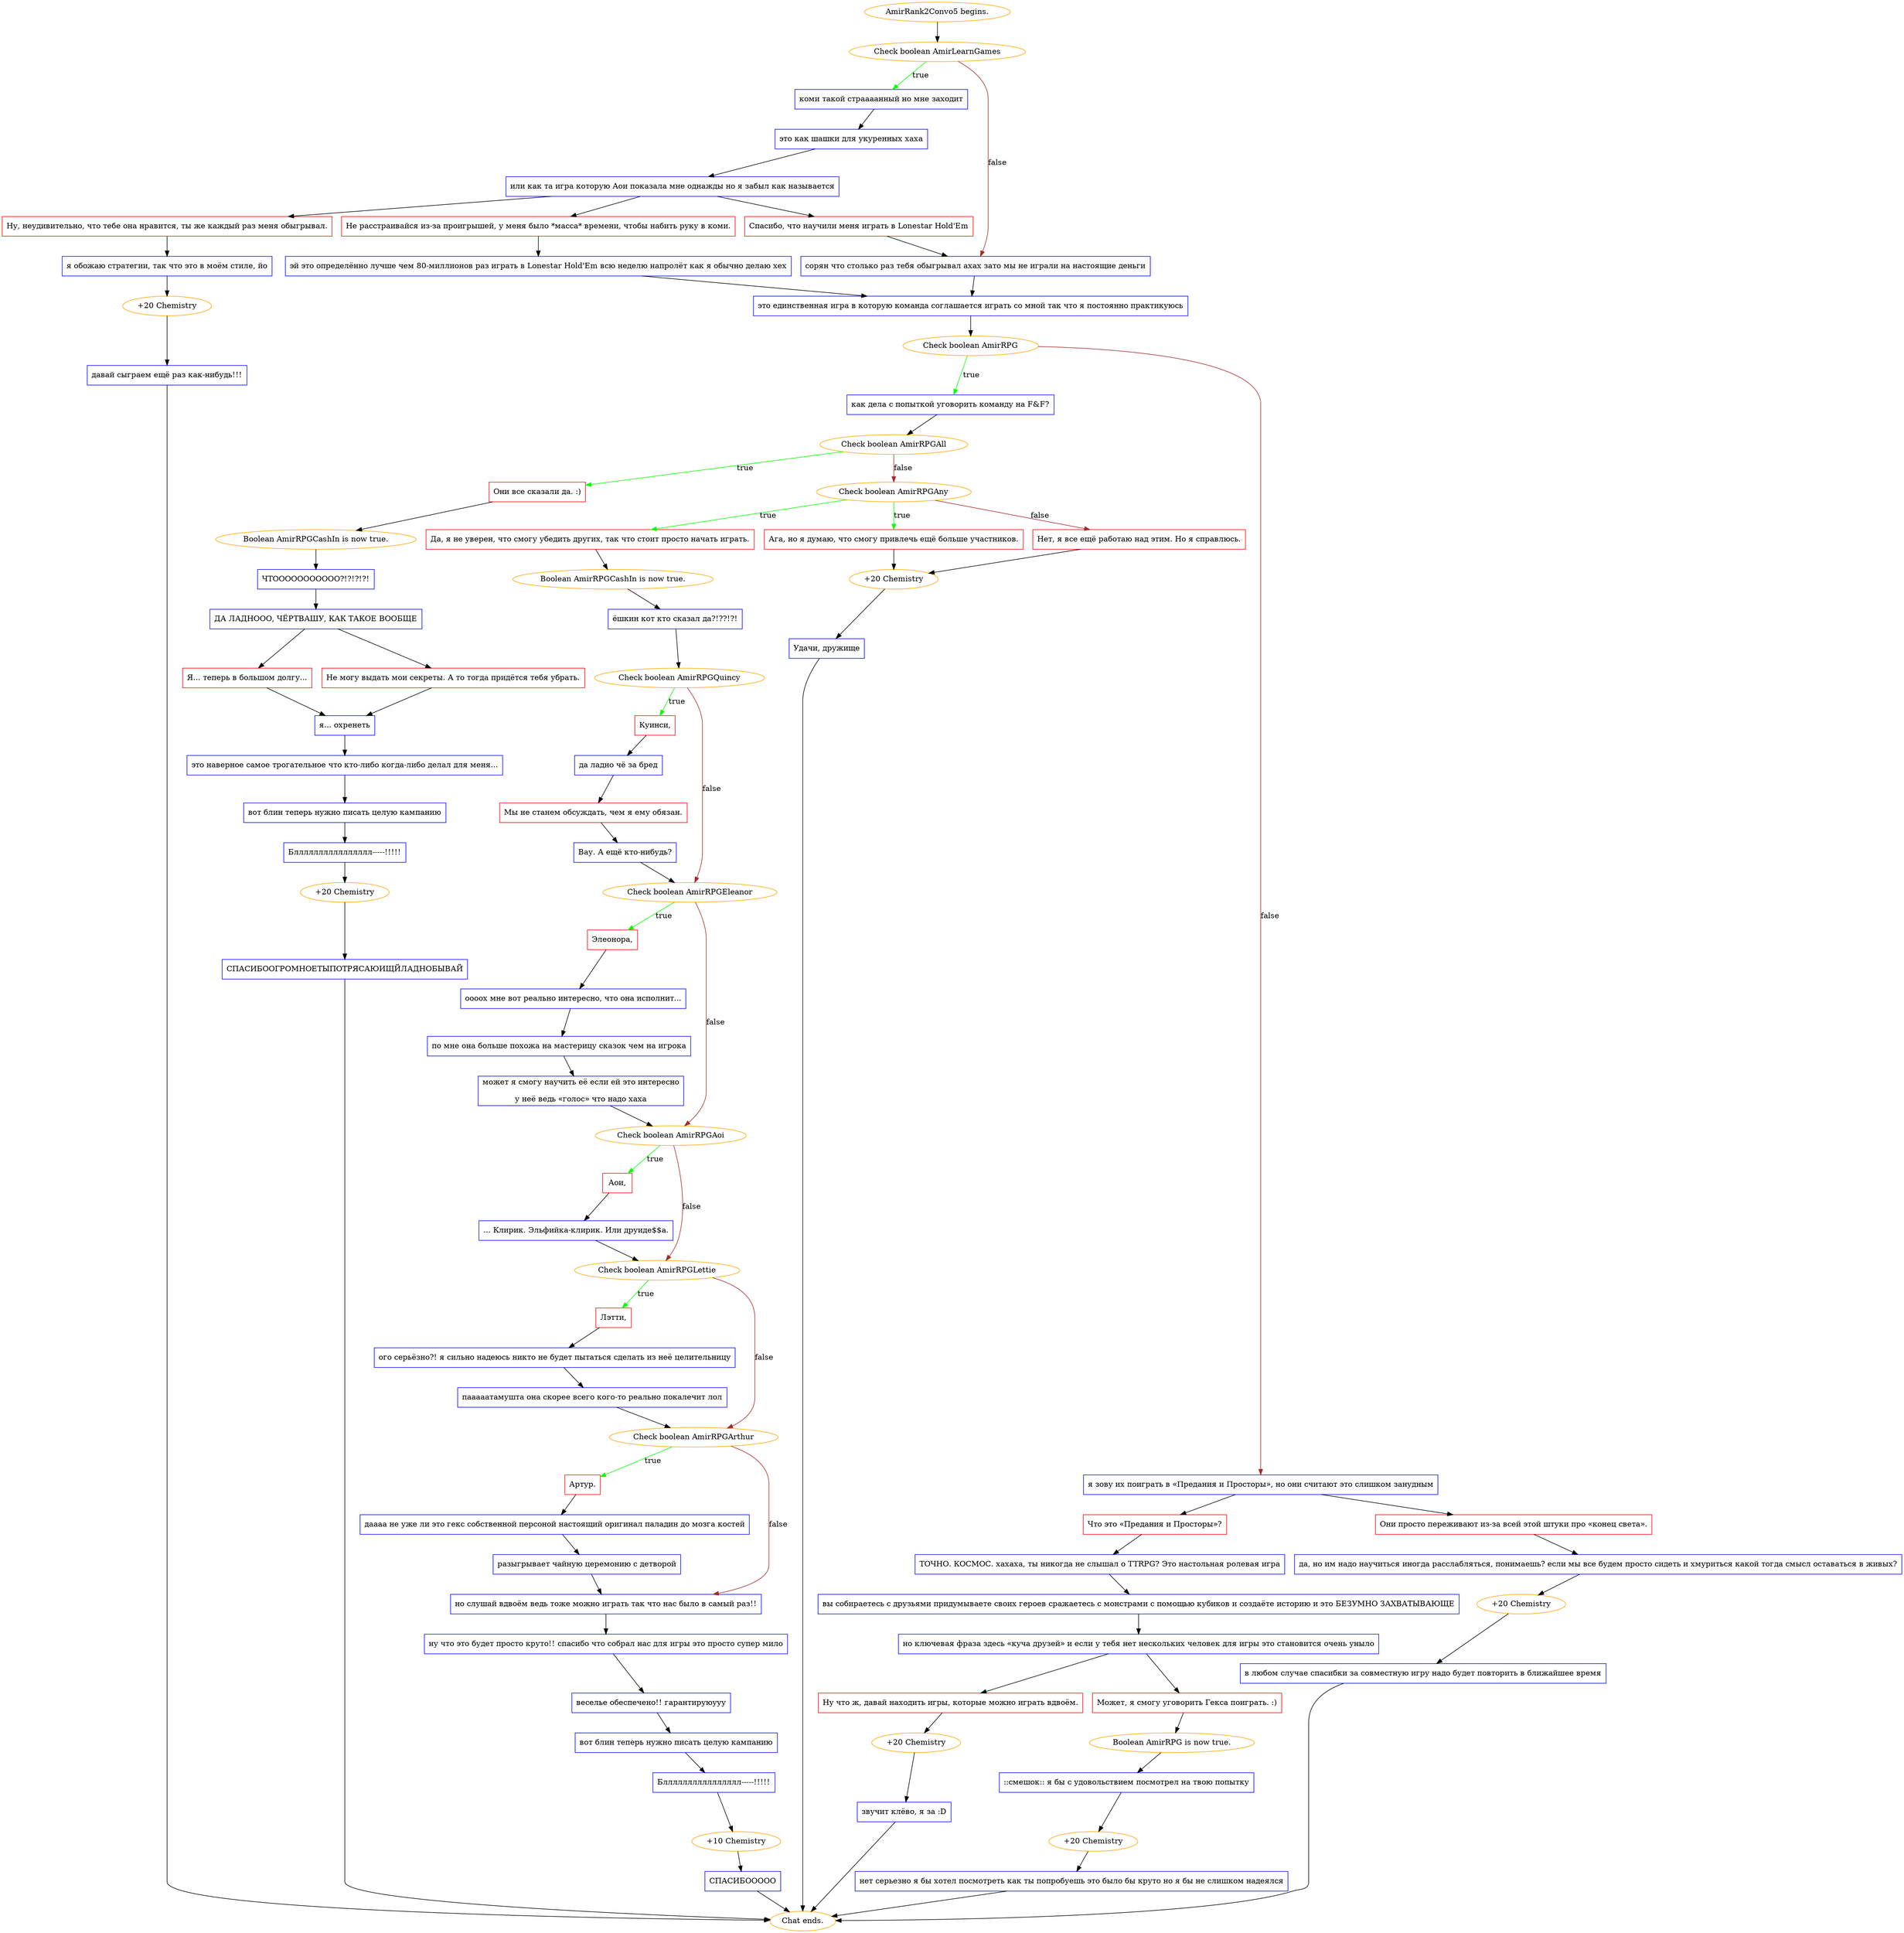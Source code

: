 digraph {
	"AmirRank2Convo5 begins." [color=orange];
		"AmirRank2Convo5 begins." -> j1963156066;
	j1963156066 [label="Check boolean AmirLearnGames",color=orange];
		j1963156066 -> j2321335096 [label=true,color=green];
		j1963156066 -> j114485881 [label=false,color=brown];
	j2321335096 [label="коми такой стрaaaaнный но мне заходит",shape=box,color=blue];
		j2321335096 -> j2144159100;
	j114485881 [label="сорян что столько раз тебя обыгрывал ахах зато мы не играли на настоящие деньги",shape=box,color=blue];
		j114485881 -> j3653274299;
	j2144159100 [label="это как шашки для укуренных хаха",shape=box,color=blue];
		j2144159100 -> j4249637710;
	j3653274299 [label="это единственная игра в которую команда соглашается играть со мной так что я постоянно практикуюсь",shape=box,color=blue];
		j3653274299 -> j2374646227;
	j4249637710 [label="или как та игра которую Аои показала мне однажды но я забыл как называется",shape=box,color=blue];
		j4249637710 -> j1225049503;
		j4249637710 -> j1021831528;
		j4249637710 -> j1447888729;
	j2374646227 [label="Check boolean AmirRPG",color=orange];
		j2374646227 -> j3565154547 [label=true,color=green];
		j2374646227 -> j316965016 [label=false,color=brown];
	j1225049503 [label="Ну, неудивительно, что тебе она нравится, ты же каждый раз меня обыгрывал.",shape=box,color=red];
		j1225049503 -> j1427947659;
	j1021831528 [label="Не расстраивайся из-за проигрышей, у меня было *масса* времени, чтобы набить руку в коми.",shape=box,color=red];
		j1021831528 -> j3013278678;
	j1447888729 [label="Спасибо, что научили меня играть в Lonestar Hold'Em",shape=box,color=red];
		j1447888729 -> j114485881;
	j3565154547 [label="как дела с попыткой уговорить команду на F&F?",shape=box,color=blue];
		j3565154547 -> j2523097179;
	j316965016 [label="я зову их поиграть в «Предания и Просторы», но они считают это слишком занудным",shape=box,color=blue];
		j316965016 -> j2290539445;
		j316965016 -> j335993238;
	j1427947659 [label="я обожаю стратегии, так что это в моём стиле, йо",shape=box,color=blue];
		j1427947659 -> j2700495222;
	j3013278678 [label="эй это определённо лучше чем 80-миллионов раз играть в Lonestar Hold'Em всю неделю напролёт как я обычно делаю хех",shape=box,color=blue];
		j3013278678 -> j3653274299;
	j2523097179 [label="Check boolean AmirRPGAll",color=orange];
		j2523097179 -> j3929239210 [label=true,color=green];
		j2523097179 -> j866070678 [label=false,color=brown];
	j2290539445 [label="Что это «Предания и Просторы»?",shape=box,color=red];
		j2290539445 -> j2117024849;
	j335993238 [label="Они просто переживают из-за всей этой штуки про «конец света».",shape=box,color=red];
		j335993238 -> j3657482611;
	j2700495222 [label="+20 Chemistry",color=orange];
		j2700495222 -> j2582167501;
	j3929239210 [label="Они все сказали да. :)",shape=box,color=red];
		j3929239210 -> j4087408353;
	j866070678 [label="Check boolean AmirRPGAny",color=orange];
		j866070678 -> j2553462478 [label=true,color=green];
		j866070678 -> j2336579522 [label=true,color=green];
		j866070678 -> j3035835359 [label=false,color=brown];
	j2117024849 [label="ТОЧНО. КОСМОС. хахаха, ты никогда не слышал о TTRPG? Это настольная ролевая игра",shape=box,color=blue];
		j2117024849 -> j1617504638;
	j3657482611 [label="да, но им надо научиться иногда расслабляться, понимаешь? если мы все будем просто сидеть и хмуриться какой тогда смысл оставаться в живых?",shape=box,color=blue];
		j3657482611 -> j218809085;
	j2582167501 [label="давай сыграем ещё раз как-нибудь!!!",shape=box,color=blue];
		j2582167501 -> "Chat ends.";
	j4087408353 [label="Boolean AmirRPGCashIn is now true.",color=orange];
		j4087408353 -> j3811581345;
	j2553462478 [label="Да, я не уверен, что смогу убедить других, так что стоит просто начать играть.",shape=box,color=red];
		j2553462478 -> j263839401;
	j2336579522 [label="Ага, но я думаю, что смогу привлечь ещё больше участников.",shape=box,color=red];
		j2336579522 -> j2935206965;
	j3035835359 [label="Нет, я все ещё работаю над этим. Но я справлюсь.",shape=box,color=red];
		j3035835359 -> j2935206965;
	j1617504638 [label="вы собираетесь с друзьями придумываете своих героев сражаетесь с монстрами с помощью кубиков и создаёте историю и это БЕЗУМНО ЗАХВАТЫВАЮЩЕ",shape=box,color=blue];
		j1617504638 -> j2970911054;
	j218809085 [label="+20 Chemistry",color=orange];
		j218809085 -> j328915073;
	"Chat ends." [color=orange];
	j3811581345 [label="ЧТООООООООООО?!?!?!?!",shape=box,color=blue];
		j3811581345 -> j737860535;
	j263839401 [label="Boolean AmirRPGCashIn is now true.",color=orange];
		j263839401 -> j1231739814;
	j2935206965 [label="+20 Chemistry",color=orange];
		j2935206965 -> j791350747;
	j2970911054 [label="но ключевая фраза здесь «куча друзей» и если у тебя нет нескольких человек для игры это становится очень уныло",shape=box,color=blue];
		j2970911054 -> j3629013768;
		j2970911054 -> j3048498493;
	j328915073 [label="в любом случае спасибки за совместную игру надо будет повторить в ближайшее время",shape=box,color=blue];
		j328915073 -> "Chat ends.";
	j737860535 [label="ДА ЛАДНООО, ЧЁРТВАШУ, КАК ТАКОЕ ВООБЩЕ",shape=box,color=blue];
		j737860535 -> j4122314078;
		j737860535 -> j3775079616;
	j1231739814 [label="ёшкин кот кто сказал да?!??!?!",shape=box,color=blue];
		j1231739814 -> j3303602969;
	j791350747 [label="Удачи, дружище",shape=box,color=blue];
		j791350747 -> "Chat ends.";
	j3629013768 [label="Ну что ж, давай находить игры, которые можно играть вдвоём.",shape=box,color=red];
		j3629013768 -> j1045377178;
	j3048498493 [label="Может, я смогу уговорить Гекса поиграть. :)",shape=box,color=red];
		j3048498493 -> j2556950040;
	j4122314078 [label="Я... теперь в большом долгу...",shape=box,color=red];
		j4122314078 -> j1154223059;
	j3775079616 [label="Не могу выдать мои секреты. А то тогда придётся тебя убрать.",shape=box,color=red];
		j3775079616 -> j1154223059;
	j3303602969 [label="Check boolean AmirRPGQuincy",color=orange];
		j3303602969 -> j3448279330 [label=true,color=green];
		j3303602969 -> j3631036233 [label=false,color=brown];
	j1045377178 [label="+20 Chemistry",color=orange];
		j1045377178 -> j3857815835;
	j2556950040 [label="Boolean AmirRPG is now true.",color=orange];
		j2556950040 -> j1226579330;
	j1154223059 [label="я... охренеть",shape=box,color=blue];
		j1154223059 -> j4283576783;
	j3448279330 [label="Куинси,",shape=box,color=red];
		j3448279330 -> j169086663;
	j3631036233 [label="Check boolean AmirRPGEleanor",color=orange];
		j3631036233 -> j1949313250 [label=true,color=green];
		j3631036233 -> j266417375 [label=false,color=brown];
	j3857815835 [label="звучит клёво, я за :D",shape=box,color=blue];
		j3857815835 -> "Chat ends.";
	j1226579330 [label="::смешок:: я бы с удовольствием посмотрел на твою попытку",shape=box,color=blue];
		j1226579330 -> j3186856559;
	j4283576783 [label="это наверное самое трогательное что кто-либо когда-либо делал для меня...",shape=box,color=blue];
		j4283576783 -> j1743871124;
	j169086663 [label="да ладно чё за бред",shape=box,color=blue];
		j169086663 -> j3146422245;
	j1949313250 [label="Элеонора,",shape=box,color=red];
		j1949313250 -> j2327591086;
	j266417375 [label="Check boolean AmirRPGAoi",color=orange];
		j266417375 -> j4100297948 [label=true,color=green];
		j266417375 -> j2939229246 [label=false,color=brown];
	j3186856559 [label="+20 Chemistry",color=orange];
		j3186856559 -> j795578056;
	j1743871124 [label="вот блин теперь нужно писать целую кампанию",shape=box,color=blue];
		j1743871124 -> j3818927115;
	j3146422245 [label="Мы не станем обсуждать, чем я ему обязан.",shape=box,color=red];
		j3146422245 -> j1432568297;
	j2327591086 [label="оооох мне вот реально интересно, что она исполнит...",shape=box,color=blue];
		j2327591086 -> j710491324;
	j4100297948 [label="Аои,",shape=box,color=red];
		j4100297948 -> j1198446894;
	j2939229246 [label="Check boolean AmirRPGLettie",color=orange];
		j2939229246 -> j2278611742 [label=true,color=green];
		j2939229246 -> j753438550 [label=false,color=brown];
	j795578056 [label="нет серьезно я бы хотел посмотреть как ты попробуешь это было бы круто но я бы не слишком надеялся",shape=box,color=blue];
		j795578056 -> "Chat ends.";
	j3818927115 [label="Блллллллллллллллл-----!!!!!",shape=box,color=blue];
		j3818927115 -> j2843443183;
	j1432568297 [label="Вау. А ещё кто-нибудь?",shape=box,color=blue];
		j1432568297 -> j3631036233;
	j710491324 [label="по мне она больше похожа на мастерицу сказок чем на игрока",shape=box,color=blue];
		j710491324 -> j785777679;
	j1198446894 [label="... Клирик. Эльфийка-клирик. Или друиде$$а.",shape=box,color=blue];
		j1198446894 -> j2939229246;
	j2278611742 [label="Лэтти,",shape=box,color=red];
		j2278611742 -> j823898513;
	j753438550 [label="Check boolean AmirRPGArthur",color=orange];
		j753438550 -> j900030787 [label=true,color=green];
		j753438550 -> j1400800114 [label=false,color=brown];
	j2843443183 [label="+20 Chemistry",color=orange];
		j2843443183 -> j2373998251;
	j785777679 [label="может я смогу научить её если ей это интересно
у неё ведь «голос» что надо хаха",shape=box,color=blue];
		j785777679 -> j266417375;
	j823898513 [label="ого серьёзно?! я сильно надеюсь никто не будет пытаться сделать из неё целительницу",shape=box,color=blue];
		j823898513 -> j3228996137;
	j900030787 [label="Артур.",shape=box,color=red];
		j900030787 -> j2446507401;
	j1400800114 [label="но слушай вдвоём ведь тоже можно играть так что нас было в самый раз!!",shape=box,color=blue];
		j1400800114 -> j3925962143;
	j2373998251 [label="СПАСИБООГРОМНОЕТЫПОТРЯСАЮИЩЙЛАДНОБЫВАЙ",shape=box,color=blue];
		j2373998251 -> "Chat ends.";
	j3228996137 [label="пааааатамушта она скорее всего кого-то реально покалечит лол",shape=box,color=blue];
		j3228996137 -> j753438550;
	j2446507401 [label="даааа не уже ли это гекс собственной персоной настоящий оригинал паладин до мозга костей",shape=box,color=blue];
		j2446507401 -> j330883227;
	j3925962143 [label="ну что это будет просто круто!! спасибо что собрал нас для игры это просто супер мило",shape=box,color=blue];
		j3925962143 -> j1412443867;
	j330883227 [label="разыгрывает чайную церемонию с детворой",shape=box,color=blue];
		j330883227 -> j1400800114;
	j1412443867 [label="веселье обеспечено!! гарантируюууу",shape=box,color=blue];
		j1412443867 -> j4169822604;
	j4169822604 [label="вот блин теперь нужно писать целую кампанию",shape=box,color=blue];
		j4169822604 -> j3393495429;
	j3393495429 [label="Блллллллллллллллл-----!!!!!",shape=box,color=blue];
		j3393495429 -> j1184975751;
	j1184975751 [label="+10 Chemistry",color=orange];
		j1184975751 -> j1514591542;
	j1514591542 [label="СПАСИБООООО",shape=box,color=blue];
		j1514591542 -> "Chat ends.";
}